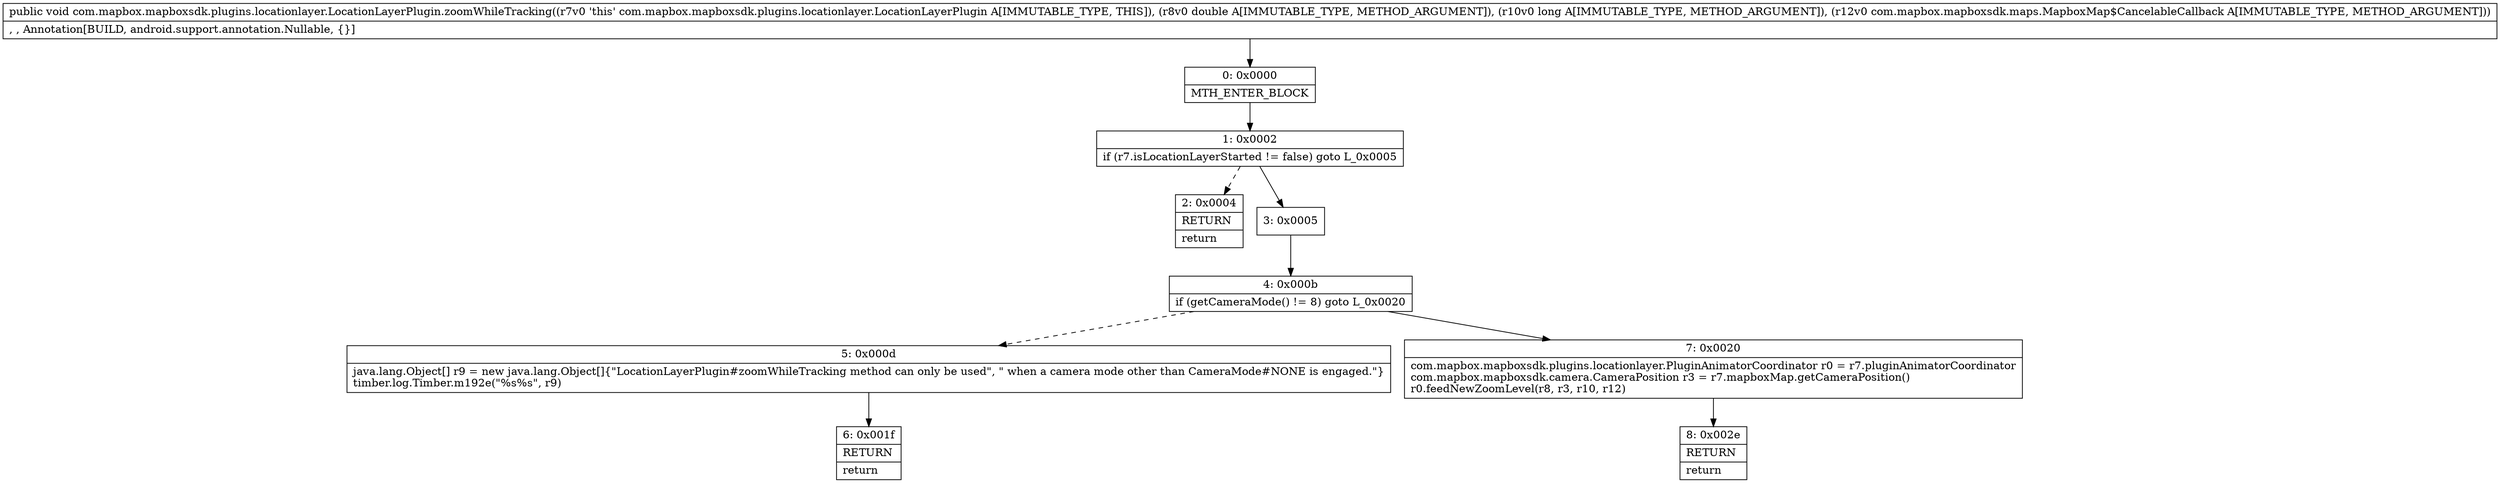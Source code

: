 digraph "CFG forcom.mapbox.mapboxsdk.plugins.locationlayer.LocationLayerPlugin.zoomWhileTracking(DJLcom\/mapbox\/mapboxsdk\/maps\/MapboxMap$CancelableCallback;)V" {
Node_0 [shape=record,label="{0\:\ 0x0000|MTH_ENTER_BLOCK\l}"];
Node_1 [shape=record,label="{1\:\ 0x0002|if (r7.isLocationLayerStarted != false) goto L_0x0005\l}"];
Node_2 [shape=record,label="{2\:\ 0x0004|RETURN\l|return\l}"];
Node_3 [shape=record,label="{3\:\ 0x0005}"];
Node_4 [shape=record,label="{4\:\ 0x000b|if (getCameraMode() != 8) goto L_0x0020\l}"];
Node_5 [shape=record,label="{5\:\ 0x000d|java.lang.Object[] r9 = new java.lang.Object[]\{\"LocationLayerPlugin#zoomWhileTracking method can only be used\", \" when a camera mode other than CameraMode#NONE is engaged.\"\}\ltimber.log.Timber.m192e(\"%s%s\", r9)\l}"];
Node_6 [shape=record,label="{6\:\ 0x001f|RETURN\l|return\l}"];
Node_7 [shape=record,label="{7\:\ 0x0020|com.mapbox.mapboxsdk.plugins.locationlayer.PluginAnimatorCoordinator r0 = r7.pluginAnimatorCoordinator\lcom.mapbox.mapboxsdk.camera.CameraPosition r3 = r7.mapboxMap.getCameraPosition()\lr0.feedNewZoomLevel(r8, r3, r10, r12)\l}"];
Node_8 [shape=record,label="{8\:\ 0x002e|RETURN\l|return\l}"];
MethodNode[shape=record,label="{public void com.mapbox.mapboxsdk.plugins.locationlayer.LocationLayerPlugin.zoomWhileTracking((r7v0 'this' com.mapbox.mapboxsdk.plugins.locationlayer.LocationLayerPlugin A[IMMUTABLE_TYPE, THIS]), (r8v0 double A[IMMUTABLE_TYPE, METHOD_ARGUMENT]), (r10v0 long A[IMMUTABLE_TYPE, METHOD_ARGUMENT]), (r12v0 com.mapbox.mapboxsdk.maps.MapboxMap$CancelableCallback A[IMMUTABLE_TYPE, METHOD_ARGUMENT]))  | , , Annotation[BUILD, android.support.annotation.Nullable, \{\}]\l}"];
MethodNode -> Node_0;
Node_0 -> Node_1;
Node_1 -> Node_2[style=dashed];
Node_1 -> Node_3;
Node_3 -> Node_4;
Node_4 -> Node_5[style=dashed];
Node_4 -> Node_7;
Node_5 -> Node_6;
Node_7 -> Node_8;
}

